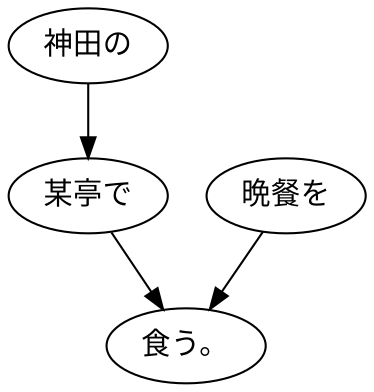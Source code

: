 digraph graph496 {
	node0 [label="神田の"];
	node1 [label="某亭で"];
	node2 [label="晩餐を"];
	node3 [label="食う。"];
	node0 -> node1;
	node1 -> node3;
	node2 -> node3;
}
